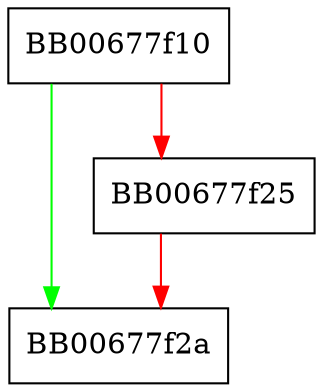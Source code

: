 digraph X509_REQ_set0_signature {
  node [shape="box"];
  graph [splines=ortho];
  BB00677f10 -> BB00677f2a [color="green"];
  BB00677f10 -> BB00677f25 [color="red"];
  BB00677f25 -> BB00677f2a [color="red"];
}
